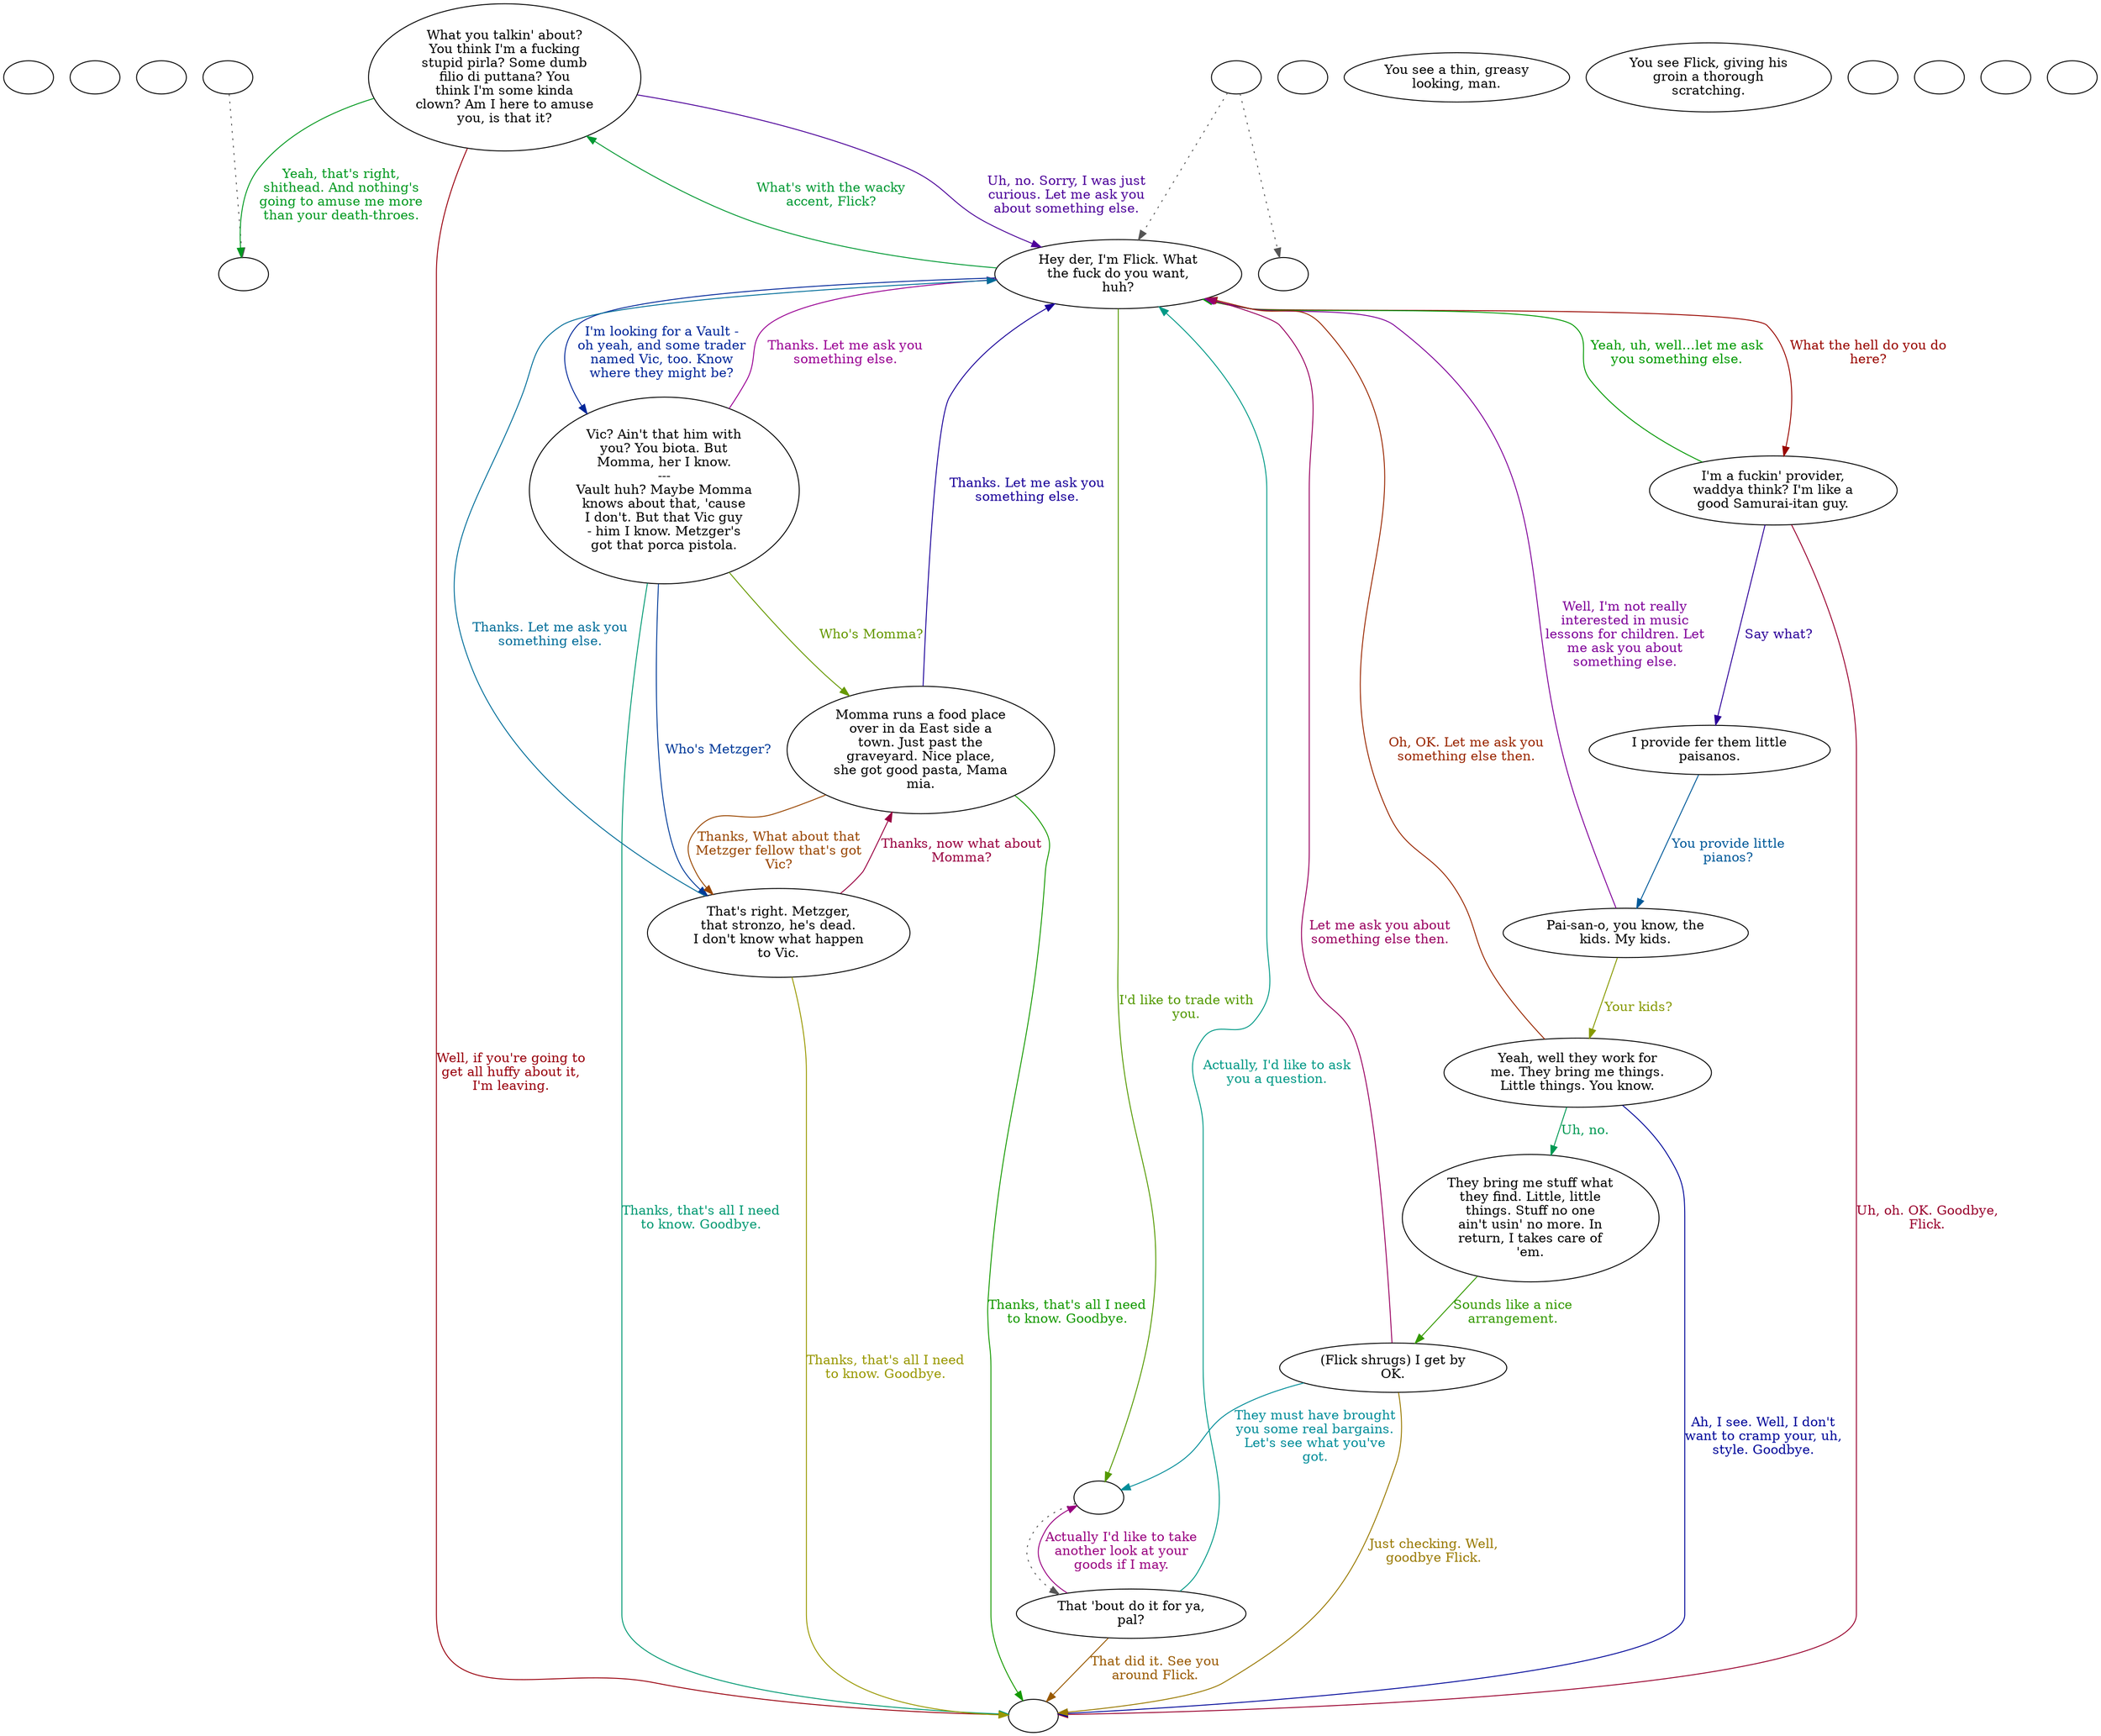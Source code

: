 digraph dcFlick {
  "checkPartyMembersNearDoor" [style=filled       fillcolor="#FFFFFF"       color="#000000"]
  "checkPartyMembersNearDoor" [label=""]
  "start" [style=filled       fillcolor="#FFFFFF"       color="#000000"]
  "start" [label=""]
  "critter_p_proc" [style=filled       fillcolor="#FFFFFF"       color="#000000"]
  "critter_p_proc" [label=""]
  "pickup_p_proc" [style=filled       fillcolor="#FFFFFF"       color="#000000"]
  "pickup_p_proc" -> "Node998" [style=dotted color="#555555"]
  "pickup_p_proc" [label=""]
  "talk_p_proc" [style=filled       fillcolor="#FFFFFF"       color="#000000"]
  "talk_p_proc" -> "Node001" [style=dotted color="#555555"]
  "talk_p_proc" -> "Node002" [style=dotted color="#555555"]
  "talk_p_proc" [label=""]
  "destroy_p_proc" [style=filled       fillcolor="#FFFFFF"       color="#000000"]
  "destroy_p_proc" [label=""]
  "look_at_p_proc" [style=filled       fillcolor="#FFFFFF"       color="#000000"]
  "look_at_p_proc" [label="You see a thin, greasy\nlooking, man."]
  "description_p_proc" [style=filled       fillcolor="#FFFFFF"       color="#000000"]
  "description_p_proc" [label="You see Flick, giving his\ngroin a thorough\nscratching."]
  "use_skill_on_p_proc" [style=filled       fillcolor="#FFFFFF"       color="#000000"]
  "use_skill_on_p_proc" [label=""]
  "damage_p_proc" [style=filled       fillcolor="#FFFFFF"       color="#000000"]
  "damage_p_proc" [label=""]
  "map_enter_p_proc" [style=filled       fillcolor="#FFFFFF"       color="#000000"]
  "map_enter_p_proc" [label=""]
  "timed_event_p_proc" [style=filled       fillcolor="#FFFFFF"       color="#000000"]
  "timed_event_p_proc" [label=""]
  "Node998" [style=filled       fillcolor="#FFFFFF"       color="#000000"]
  "Node998" [label=""]
  "Node999" [style=filled       fillcolor="#FFFFFF"       color="#000000"]
  "Node999" [label=""]
  "Node001" [style=filled       fillcolor="#FFFFFF"       color="#000000"]
  "Node001" [label=""]
  "Node002" [style=filled       fillcolor="#FFFFFF"       color="#000000"]
  "Node002" [label="Hey der, I'm Flick. What\nthe fuck do you want,\nhuh?"]
  "Node002" -> "Node010" [label="What's with the wacky\naccent, Flick?" color="#009933" fontcolor="#009933"]
  "Node002" -> "Node004" [label="What the hell do you do\nhere?" color="#990600" fontcolor="#990600"]
  "Node002" -> "Node011" [label="I'm looking for a Vault -\noh yeah, and some trader\nnamed Vic, too. Know\nwhere they might be?" color="#002699" fontcolor="#002699"]
  "Node002" -> "Node990" [label="I'd like to trade with\nyou." color="#539900" fontcolor="#539900"]
  "Node003" [style=filled       fillcolor="#FFFFFF"       color="#000000"]
  "Node003" [label="That 'bout do it for ya,\npal?"]
  "Node003" -> "Node990" [label="Actually I'd like to take\nanother look at your\ngoods if I may." color="#990080" fontcolor="#990080"]
  "Node003" -> "Node002" [label="Actually, I'd like to ask\nyou a question." color="#009986" fontcolor="#009986"]
  "Node003" -> "Node999" [label="That did it. See you\naround Flick." color="#995900" fontcolor="#995900"]
  "Node004" [style=filled       fillcolor="#FFFFFF"       color="#000000"]
  "Node004" [label="I'm a fuckin' provider,\nwaddya think? I'm like a\ngood Samurai-itan guy."]
  "Node004" -> "Node005" [label="Say what?" color="#2C0099" fontcolor="#2C0099"]
  "Node004" -> "Node002" [label="Yeah, uh, well…let me ask\nyou something else." color="#009900" fontcolor="#009900"]
  "Node004" -> "Node999" [label="Uh, oh. OK. Goodbye,\nFlick." color="#99002D" fontcolor="#99002D"]
  "Node005" [style=filled       fillcolor="#FFFFFF"       color="#000000"]
  "Node005" [label="I provide fer them little\npaisanos."]
  "Node005" -> "Node006" [label="You provide little\npianos?" color="#005999" fontcolor="#005999"]
  "Node006" [style=filled       fillcolor="#FFFFFF"       color="#000000"]
  "Node006" [label="Pai-san-o, you know, the\nkids. My kids."]
  "Node006" -> "Node007" [label="Your kids?" color="#869900" fontcolor="#869900"]
  "Node006" -> "Node002" [label="Well, I'm not really\ninterested in music\nlessons for children. Let\nme ask you about\nsomething else." color="#7F0099" fontcolor="#7F0099"]
  "Node007" [style=filled       fillcolor="#FFFFFF"       color="#000000"]
  "Node007" [label="Yeah, well they work for\nme. They bring me things.\nLittle things. You know."]
  "Node007" -> "Node008" [label="Uh, no." color="#009953" fontcolor="#009953"]
  "Node007" -> "Node002" [label="Oh, OK. Let me ask you\nsomething else then." color="#992600" fontcolor="#992600"]
  "Node007" -> "Node999" [label="Ah, I see. Well, I don't\nwant to cramp your, uh,\nstyle. Goodbye." color="#000799" fontcolor="#000799"]
  "Node008" [style=filled       fillcolor="#FFFFFF"       color="#000000"]
  "Node008" [label="They bring me stuff what\nthey find. Little, little\nthings. Stuff no one\nain't usin' no more. In\nreturn, I takes care of\n'em."]
  "Node008" -> "Node009" [label="Sounds like a nice\narrangement." color="#339900" fontcolor="#339900"]
  "Node009" [style=filled       fillcolor="#FFFFFF"       color="#000000"]
  "Node009" [label="(Flick shrugs) I get by\nOK."]
  "Node009" -> "Node002" [label="Let me ask you about\nsomething else then." color="#990060" fontcolor="#990060"]
  "Node009" -> "Node990" [label="They must have brought\nyou some real bargains.\nLet's see what you've\ngot." color="#008D99" fontcolor="#008D99"]
  "Node009" -> "Node999" [label="Just checking. Well,\ngoodbye Flick." color="#997900" fontcolor="#997900"]
  "Node010" [style=filled       fillcolor="#FFFFFF"       color="#000000"]
  "Node010" [label="What you talkin' about?\nYou think I'm a fucking\nstupid pirla? Some dumb\nfilio di puttana? You\nthink I'm some kinda\nclown? Am I here to amuse\nyou, is that it?"]
  "Node010" -> "Node002" [label="Uh, no. Sorry, I was just\ncurious. Let me ask you\nabout something else." color="#4C0099" fontcolor="#4C0099"]
  "Node010" -> "Node998" [label="Yeah, that's right,\nshithead. And nothing's\ngoing to amuse me more\nthan your death-throes." color="#00991F" fontcolor="#00991F"]
  "Node010" -> "Node999" [label="Well, if you're going to\nget all huffy about it,\nI'm leaving." color="#99000D" fontcolor="#99000D"]
  "Node011" [style=filled       fillcolor="#FFFFFF"       color="#000000"]
  "Node011" [label="Vic? Ain't that him with\nyou? You biota. But\nMomma, her I know.\n---\nVault huh? Maybe Momma\nknows about that, 'cause\nI don't. But that Vic guy\n- him I know. Metzger's\ngot that porca pistola."]
  "Node011" -> "Node013" [label="Who's Metzger?" color="#003A99" fontcolor="#003A99"]
  "Node011" -> "Node012" [label="Who's Momma?" color="#669900" fontcolor="#669900"]
  "Node011" -> "Node002" [label="Thanks. Let me ask you\nsomething else." color="#990093" fontcolor="#990093"]
  "Node011" -> "Node999" [label="Thanks, that's all I need\nto know. Goodbye." color="#009972" fontcolor="#009972"]
  "Node012" [style=filled       fillcolor="#FFFFFF"       color="#000000"]
  "Node012" [label="Momma runs a food place\nover in da East side a\ntown. Just past the\ngraveyard. Nice place,\nshe got good pasta, Mama\nmia."]
  "Node012" -> "Node013" [label="Thanks, What about that\nMetzger fellow that's got\nVic?" color="#994600" fontcolor="#994600"]
  "Node012" -> "Node002" [label="Thanks. Let me ask you\nsomething else." color="#190099" fontcolor="#190099"]
  "Node012" -> "Node999" [label="Thanks, that's all I need\nto know. Goodbye." color="#149900" fontcolor="#149900"]
  "Node013" [style=filled       fillcolor="#FFFFFF"       color="#000000"]
  "Node013" [label="That's right. Metzger,\nthat stronzo, he's dead.\nI don't know what happen\nto Vic."]
  "Node013" -> "Node012" [label="Thanks, now what about\nMomma?" color="#990040" fontcolor="#990040"]
  "Node013" -> "Node002" [label="Thanks. Let me ask you\nsomething else." color="#006D99" fontcolor="#006D99"]
  "Node013" -> "Node999" [label="Thanks, that's all I need\nto know. Goodbye." color="#999800" fontcolor="#999800"]
  "Node990" [style=filled       fillcolor="#FFFFFF"       color="#000000"]
  "Node990" -> "Node003" [style=dotted color="#555555"]
  "Node990" [label=""]
}
